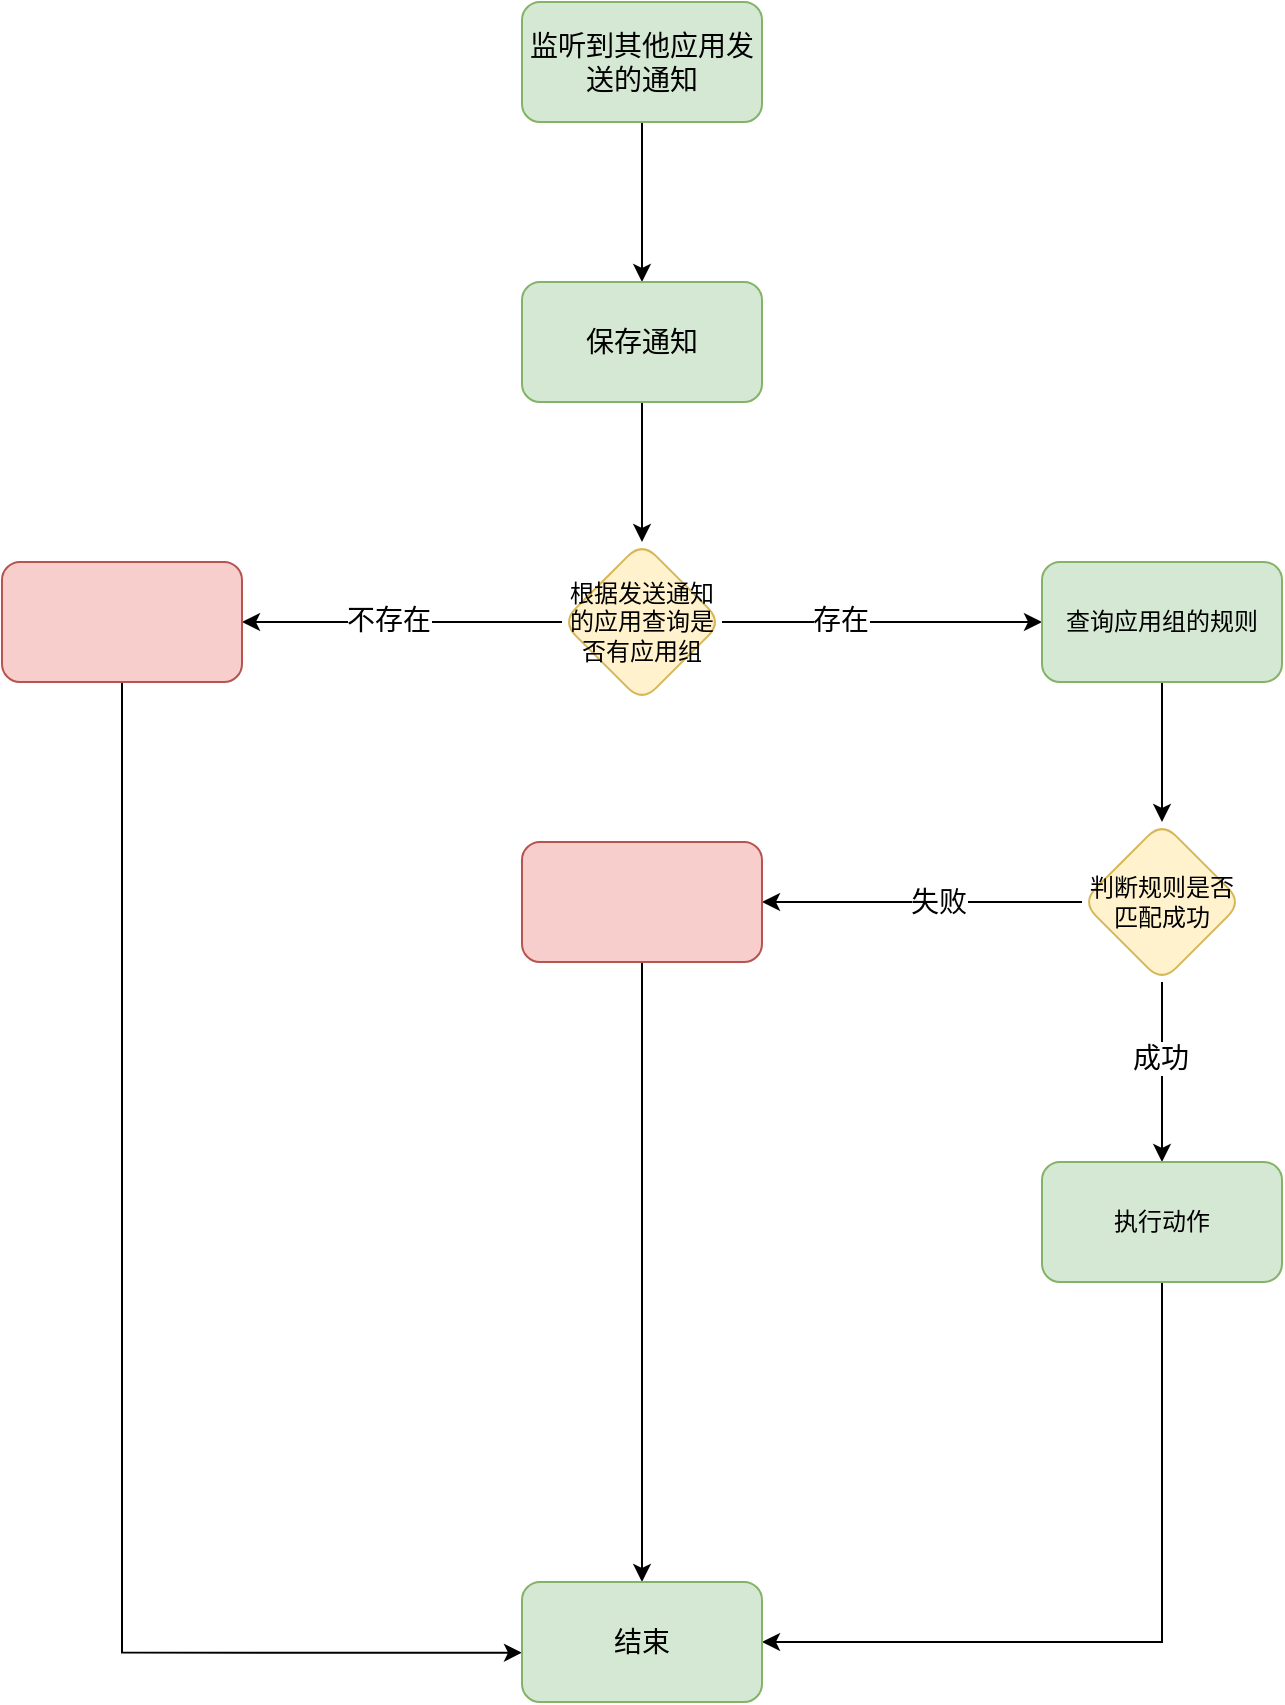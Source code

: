 <mxfile version="19.0.3" type="device"><diagram id="UCe0gsdQKoKVI5RfrEXZ" name="Page-1"><mxGraphModel dx="1138" dy="638" grid="1" gridSize="10" guides="1" tooltips="1" connect="1" arrows="1" fold="1" page="1" pageScale="1" pageWidth="827" pageHeight="1169" math="0" shadow="0"><root><mxCell id="0"/><mxCell id="1" parent="0"/><mxCell id="zY2wr6r6XLOjT-Hv6Ka--7" value="" style="edgeStyle=orthogonalEdgeStyle;rounded=0;orthogonalLoop=1;jettySize=auto;html=1;fontSize=14;" edge="1" parent="1" source="zY2wr6r6XLOjT-Hv6Ka--1" target="zY2wr6r6XLOjT-Hv6Ka--6"><mxGeometry relative="1" as="geometry"/></mxCell><mxCell id="zY2wr6r6XLOjT-Hv6Ka--1" value="&lt;font style=&quot;font-size: 14px;&quot;&gt;监听到其他应用发送的通知&lt;/font&gt;" style="rounded=1;whiteSpace=wrap;html=1;fillColor=#d5e8d4;strokeColor=#82b366;" vertex="1" parent="1"><mxGeometry x="340" y="50" width="120" height="60" as="geometry"/></mxCell><mxCell id="zY2wr6r6XLOjT-Hv6Ka--9" value="" style="edgeStyle=orthogonalEdgeStyle;rounded=0;orthogonalLoop=1;jettySize=auto;html=1;fontSize=14;" edge="1" parent="1" source="zY2wr6r6XLOjT-Hv6Ka--6" target="zY2wr6r6XLOjT-Hv6Ka--8"><mxGeometry relative="1" as="geometry"/></mxCell><mxCell id="zY2wr6r6XLOjT-Hv6Ka--6" value="&lt;span style=&quot;font-size: 14px;&quot;&gt;保存通知&lt;/span&gt;" style="rounded=1;whiteSpace=wrap;html=1;fillColor=#d5e8d4;strokeColor=#82b366;" vertex="1" parent="1"><mxGeometry x="340" y="190" width="120" height="60" as="geometry"/></mxCell><mxCell id="zY2wr6r6XLOjT-Hv6Ka--11" value="" style="edgeStyle=orthogonalEdgeStyle;rounded=0;orthogonalLoop=1;jettySize=auto;html=1;fontSize=14;" edge="1" parent="1" source="zY2wr6r6XLOjT-Hv6Ka--8" target="zY2wr6r6XLOjT-Hv6Ka--10"><mxGeometry relative="1" as="geometry"/></mxCell><mxCell id="zY2wr6r6XLOjT-Hv6Ka--15" value="不存在" style="edgeLabel;html=1;align=center;verticalAlign=middle;resizable=0;points=[];fontSize=14;" vertex="1" connectable="0" parent="zY2wr6r6XLOjT-Hv6Ka--11"><mxGeometry x="0.091" y="-1" relative="1" as="geometry"><mxPoint as="offset"/></mxGeometry></mxCell><mxCell id="zY2wr6r6XLOjT-Hv6Ka--13" value="" style="edgeStyle=orthogonalEdgeStyle;rounded=0;orthogonalLoop=1;jettySize=auto;html=1;fontSize=14;" edge="1" parent="1" source="zY2wr6r6XLOjT-Hv6Ka--8" target="zY2wr6r6XLOjT-Hv6Ka--12"><mxGeometry relative="1" as="geometry"/></mxCell><mxCell id="zY2wr6r6XLOjT-Hv6Ka--16" value="存在" style="edgeLabel;html=1;align=center;verticalAlign=middle;resizable=0;points=[];fontSize=14;" vertex="1" connectable="0" parent="zY2wr6r6XLOjT-Hv6Ka--13"><mxGeometry x="-0.263" y="-1" relative="1" as="geometry"><mxPoint y="-2" as="offset"/></mxGeometry></mxCell><mxCell id="zY2wr6r6XLOjT-Hv6Ka--8" value="&lt;span style=&quot;&quot;&gt;根据发送通知的应用查询是否有应用组&lt;/span&gt;" style="rhombus;whiteSpace=wrap;html=1;fillColor=#fff2cc;strokeColor=#d6b656;rounded=1;" vertex="1" parent="1"><mxGeometry x="360" y="320" width="80" height="80" as="geometry"/></mxCell><mxCell id="zY2wr6r6XLOjT-Hv6Ka--30" style="edgeStyle=orthogonalEdgeStyle;rounded=0;orthogonalLoop=1;jettySize=auto;html=1;entryX=0;entryY=0.589;entryDx=0;entryDy=0;entryPerimeter=0;fontSize=14;" edge="1" parent="1" source="zY2wr6r6XLOjT-Hv6Ka--10" target="zY2wr6r6XLOjT-Hv6Ka--26"><mxGeometry relative="1" as="geometry"><Array as="points"><mxPoint x="140" y="875"/></Array></mxGeometry></mxCell><mxCell id="zY2wr6r6XLOjT-Hv6Ka--10" value="" style="whiteSpace=wrap;html=1;fillColor=#f8cecc;strokeColor=#b85450;rounded=1;" vertex="1" parent="1"><mxGeometry x="80" y="330" width="120" height="60" as="geometry"/></mxCell><mxCell id="zY2wr6r6XLOjT-Hv6Ka--18" value="" style="edgeStyle=orthogonalEdgeStyle;rounded=0;orthogonalLoop=1;jettySize=auto;html=1;fontSize=14;" edge="1" parent="1" source="zY2wr6r6XLOjT-Hv6Ka--12" target="zY2wr6r6XLOjT-Hv6Ka--17"><mxGeometry relative="1" as="geometry"/></mxCell><mxCell id="zY2wr6r6XLOjT-Hv6Ka--12" value="查询应用组的规则" style="whiteSpace=wrap;html=1;fillColor=#d5e8d4;strokeColor=#82b366;rounded=1;" vertex="1" parent="1"><mxGeometry x="600" y="330" width="120" height="60" as="geometry"/></mxCell><mxCell id="zY2wr6r6XLOjT-Hv6Ka--20" value="" style="edgeStyle=orthogonalEdgeStyle;rounded=0;orthogonalLoop=1;jettySize=auto;html=1;fontSize=14;" edge="1" parent="1" source="zY2wr6r6XLOjT-Hv6Ka--17" target="zY2wr6r6XLOjT-Hv6Ka--19"><mxGeometry relative="1" as="geometry"/></mxCell><mxCell id="zY2wr6r6XLOjT-Hv6Ka--21" value="失败" style="edgeLabel;html=1;align=center;verticalAlign=middle;resizable=0;points=[];fontSize=14;" vertex="1" connectable="0" parent="zY2wr6r6XLOjT-Hv6Ka--20"><mxGeometry x="-0.092" y="3" relative="1" as="geometry"><mxPoint y="-3" as="offset"/></mxGeometry></mxCell><mxCell id="zY2wr6r6XLOjT-Hv6Ka--23" value="" style="edgeStyle=orthogonalEdgeStyle;rounded=0;orthogonalLoop=1;jettySize=auto;html=1;fontSize=14;" edge="1" parent="1" source="zY2wr6r6XLOjT-Hv6Ka--17" target="zY2wr6r6XLOjT-Hv6Ka--22"><mxGeometry relative="1" as="geometry"/></mxCell><mxCell id="zY2wr6r6XLOjT-Hv6Ka--24" value="成功" style="edgeLabel;html=1;align=center;verticalAlign=middle;resizable=0;points=[];fontSize=14;" vertex="1" connectable="0" parent="zY2wr6r6XLOjT-Hv6Ka--23"><mxGeometry x="-0.17" y="-1" relative="1" as="geometry"><mxPoint as="offset"/></mxGeometry></mxCell><mxCell id="zY2wr6r6XLOjT-Hv6Ka--17" value="判断规则是否匹配成功" style="rhombus;whiteSpace=wrap;html=1;fillColor=#fff2cc;strokeColor=#d6b656;rounded=1;" vertex="1" parent="1"><mxGeometry x="620" y="460" width="80" height="80" as="geometry"/></mxCell><mxCell id="zY2wr6r6XLOjT-Hv6Ka--29" style="edgeStyle=orthogonalEdgeStyle;rounded=0;orthogonalLoop=1;jettySize=auto;html=1;entryX=0.5;entryY=0;entryDx=0;entryDy=0;fontSize=14;" edge="1" parent="1" source="zY2wr6r6XLOjT-Hv6Ka--19" target="zY2wr6r6XLOjT-Hv6Ka--26"><mxGeometry relative="1" as="geometry"/></mxCell><mxCell id="zY2wr6r6XLOjT-Hv6Ka--19" value="" style="whiteSpace=wrap;html=1;fillColor=#f8cecc;strokeColor=#b85450;rounded=1;" vertex="1" parent="1"><mxGeometry x="340" y="470" width="120" height="60" as="geometry"/></mxCell><mxCell id="zY2wr6r6XLOjT-Hv6Ka--28" style="edgeStyle=orthogonalEdgeStyle;rounded=0;orthogonalLoop=1;jettySize=auto;html=1;fontSize=14;entryX=1;entryY=0.5;entryDx=0;entryDy=0;" edge="1" parent="1" source="zY2wr6r6XLOjT-Hv6Ka--22" target="zY2wr6r6XLOjT-Hv6Ka--26"><mxGeometry relative="1" as="geometry"><mxPoint x="660" y="880" as="targetPoint"/><Array as="points"><mxPoint x="660" y="870"/></Array></mxGeometry></mxCell><mxCell id="zY2wr6r6XLOjT-Hv6Ka--22" value="执行动作" style="whiteSpace=wrap;html=1;fillColor=#d5e8d4;strokeColor=#82b366;rounded=1;" vertex="1" parent="1"><mxGeometry x="600" y="630" width="120" height="60" as="geometry"/></mxCell><mxCell id="zY2wr6r6XLOjT-Hv6Ka--26" value="结束" style="rounded=1;whiteSpace=wrap;html=1;shadow=0;sketch=0;fontSize=14;fillColor=#d5e8d4;strokeColor=#82b366;" vertex="1" parent="1"><mxGeometry x="340" y="840" width="120" height="60" as="geometry"/></mxCell></root></mxGraphModel></diagram></mxfile>